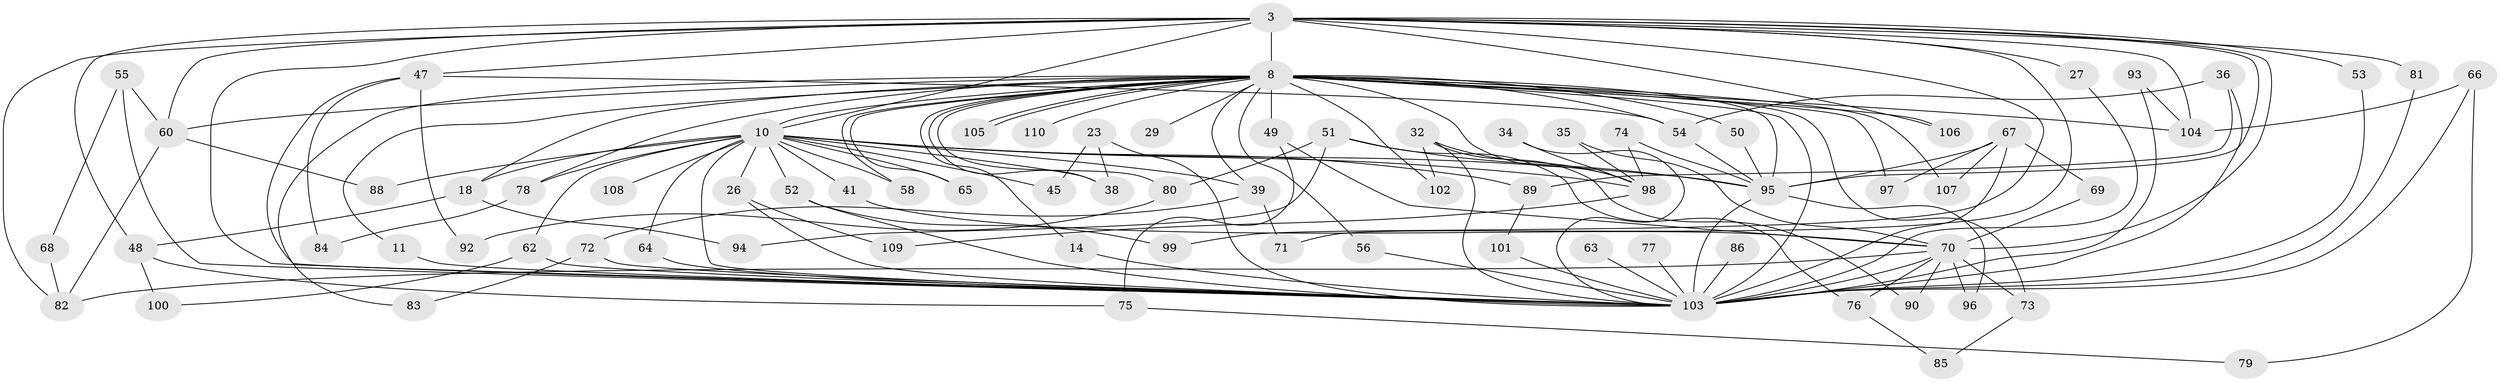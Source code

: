 // original degree distribution, {17: 0.00909090909090909, 23: 0.00909090909090909, 15: 0.01818181818181818, 21: 0.00909090909090909, 12: 0.00909090909090909, 27: 0.00909090909090909, 31: 0.00909090909090909, 24: 0.00909090909090909, 19: 0.00909090909090909, 2: 0.5272727272727272, 3: 0.22727272727272727, 7: 0.01818181818181818, 13: 0.00909090909090909, 4: 0.05454545454545454, 5: 0.05454545454545454, 8: 0.00909090909090909, 6: 0.00909090909090909}
// Generated by graph-tools (version 1.1) at 2025/46/03/04/25 21:46:21]
// undirected, 77 vertices, 149 edges
graph export_dot {
graph [start="1"]
  node [color=gray90,style=filled];
  3 [super="+1"];
  8 [super="+2"];
  10 [super="+5"];
  11;
  14;
  18;
  23;
  26;
  27;
  29;
  32;
  34;
  35;
  36;
  38 [super="+37"];
  39 [super="+19"];
  41;
  45;
  47 [super="+46"];
  48;
  49 [super="+17"];
  50;
  51;
  52;
  53;
  54 [super="+21"];
  55;
  56;
  58;
  60 [super="+13+25"];
  62 [super="+33"];
  63;
  64;
  65;
  66;
  67;
  68;
  69;
  70 [super="+28+42+43+61"];
  71;
  72;
  73;
  74;
  75;
  76;
  77;
  78;
  79;
  80;
  81;
  82 [super="+59"];
  83;
  84;
  85;
  86 [super="+30"];
  88;
  89;
  90;
  92;
  93;
  94;
  95 [super="+44+6"];
  96;
  97;
  98 [super="+24"];
  99;
  100;
  101;
  102;
  103 [super="+15+31+91+9+87"];
  104 [super="+57"];
  105;
  106;
  107;
  108;
  109;
  110;
  3 -- 8 [weight=4];
  3 -- 10 [weight=4];
  3 -- 53;
  3 -- 99;
  3 -- 106;
  3 -- 71;
  3 -- 47;
  3 -- 48;
  3 -- 81;
  3 -- 27;
  3 -- 104;
  3 -- 70 [weight=2];
  3 -- 82 [weight=2];
  3 -- 60;
  3 -- 103 [weight=4];
  3 -- 95 [weight=4];
  8 -- 10 [weight=4];
  8 -- 14;
  8 -- 18;
  8 -- 29 [weight=2];
  8 -- 50;
  8 -- 54 [weight=2];
  8 -- 56;
  8 -- 78;
  8 -- 83;
  8 -- 97;
  8 -- 102;
  8 -- 104 [weight=3];
  8 -- 105;
  8 -- 105;
  8 -- 107;
  8 -- 110 [weight=2];
  8 -- 65;
  8 -- 11;
  8 -- 73;
  8 -- 80;
  8 -- 39;
  8 -- 106;
  8 -- 49 [weight=2];
  8 -- 58;
  8 -- 98;
  8 -- 103 [weight=5];
  8 -- 60 [weight=2];
  8 -- 38;
  8 -- 95 [weight=5];
  10 -- 26 [weight=2];
  10 -- 38;
  10 -- 39 [weight=2];
  10 -- 41;
  10 -- 52;
  10 -- 62;
  10 -- 65;
  10 -- 95 [weight=5];
  10 -- 108 [weight=2];
  10 -- 64;
  10 -- 78;
  10 -- 18;
  10 -- 89;
  10 -- 88;
  10 -- 98 [weight=2];
  10 -- 45;
  10 -- 58;
  10 -- 103 [weight=5];
  11 -- 103;
  14 -- 103;
  18 -- 48;
  18 -- 94;
  23 -- 45;
  23 -- 103 [weight=2];
  23 -- 38;
  26 -- 109;
  26 -- 103;
  27 -- 103;
  32 -- 90;
  32 -- 102;
  32 -- 98;
  32 -- 103;
  34 -- 98;
  34 -- 103;
  35 -- 98;
  35 -- 70;
  36 -- 89;
  36 -- 54;
  36 -- 103;
  39 -- 71;
  39 -- 72;
  41 -- 70;
  47 -- 84;
  47 -- 92;
  47 -- 54;
  47 -- 103;
  48 -- 75;
  48 -- 100;
  49 -- 75;
  49 -- 70;
  50 -- 95;
  51 -- 76;
  51 -- 80;
  51 -- 94;
  51 -- 95 [weight=2];
  52 -- 99;
  52 -- 103;
  53 -- 103;
  54 -- 95;
  55 -- 68;
  55 -- 60;
  55 -- 103;
  56 -- 103;
  60 -- 82;
  60 -- 88;
  62 -- 100;
  62 -- 103;
  63 -- 103;
  64 -- 103;
  66 -- 79;
  66 -- 104;
  66 -- 103;
  67 -- 69;
  67 -- 97;
  67 -- 107;
  67 -- 103;
  67 -- 95;
  68 -- 82;
  69 -- 70;
  70 -- 73;
  70 -- 76;
  70 -- 90;
  70 -- 96;
  70 -- 103 [weight=7];
  70 -- 82 [weight=2];
  72 -- 83;
  72 -- 103;
  73 -- 85;
  74 -- 98;
  74 -- 95;
  75 -- 79;
  76 -- 85;
  77 -- 103;
  78 -- 84;
  80 -- 92;
  81 -- 103;
  86 -- 103 [weight=3];
  89 -- 101;
  93 -- 104;
  93 -- 103;
  95 -- 96;
  95 -- 103 [weight=5];
  98 -- 109;
  101 -- 103;
}
